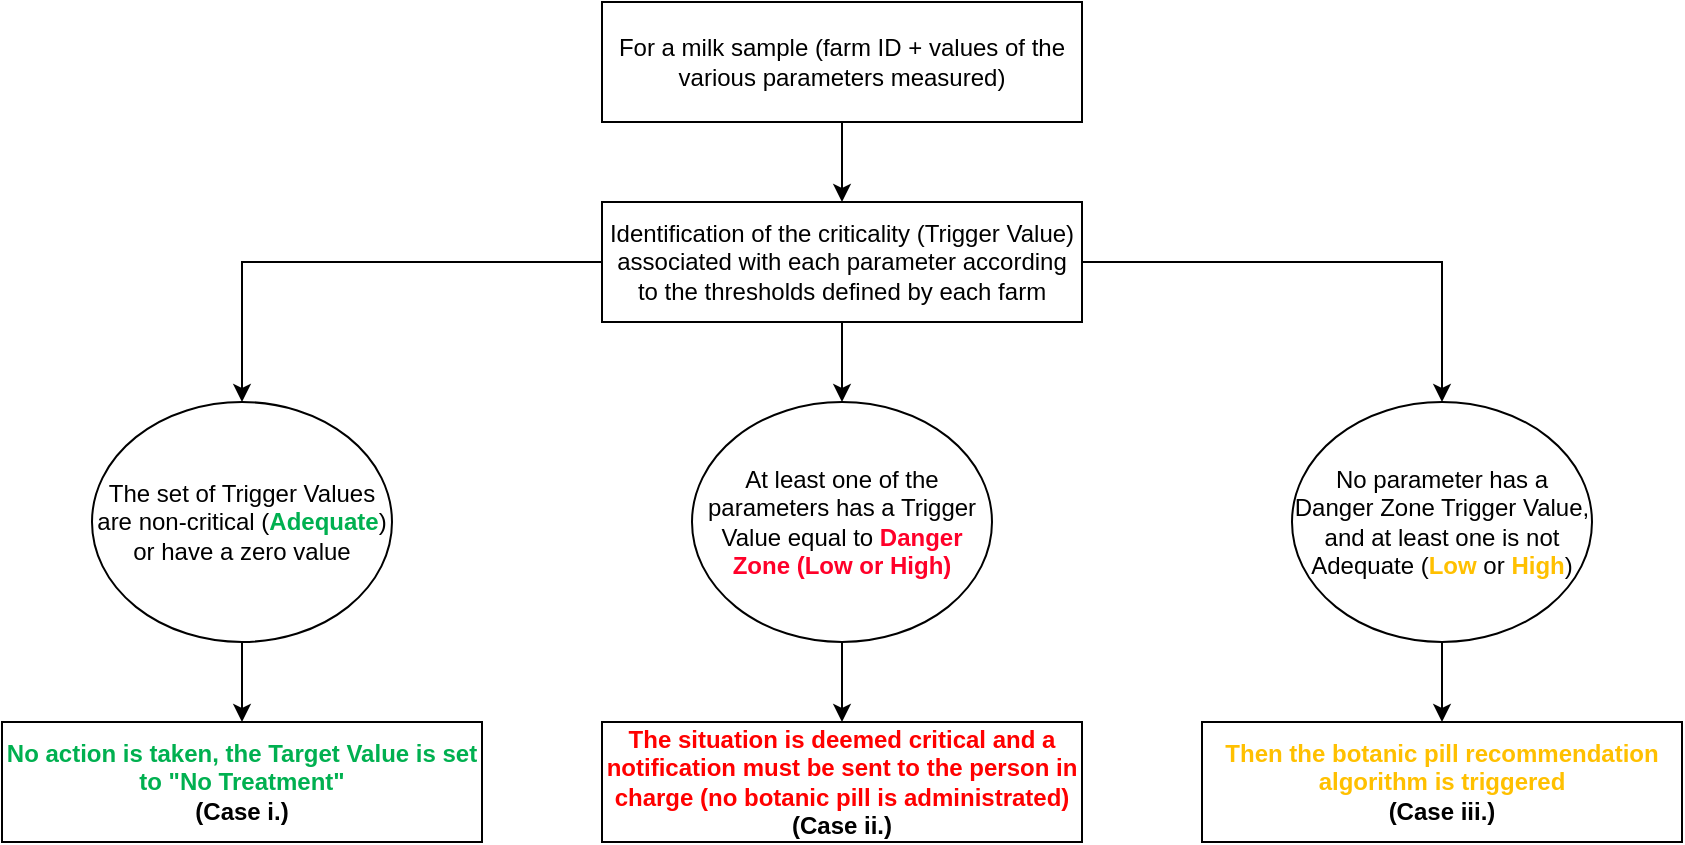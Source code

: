 <mxfile version="24.7.6">
  <diagram name="Page-1" id="-jrOg73M2zsh61xf-PO6">
    <mxGraphModel dx="1116" dy="681" grid="1" gridSize="10" guides="1" tooltips="1" connect="1" arrows="1" fold="1" page="1" pageScale="1" pageWidth="827" pageHeight="1169" math="0" shadow="0">
      <root>
        <mxCell id="0" />
        <mxCell id="1" parent="0" />
        <mxCell id="UJff8wT0SgUEgCZKrIbY-3" value="" style="edgeStyle=orthogonalEdgeStyle;rounded=0;orthogonalLoop=1;jettySize=auto;html=1;" edge="1" parent="1" source="UJff8wT0SgUEgCZKrIbY-1" target="UJff8wT0SgUEgCZKrIbY-2">
          <mxGeometry relative="1" as="geometry" />
        </mxCell>
        <mxCell id="UJff8wT0SgUEgCZKrIbY-1" value="For a milk sample (farm ID + values of the various parameters measured)" style="rounded=0;whiteSpace=wrap;html=1;" vertex="1" parent="1">
          <mxGeometry x="300" y="200" width="240" height="60" as="geometry" />
        </mxCell>
        <mxCell id="UJff8wT0SgUEgCZKrIbY-5" value="" style="edgeStyle=orthogonalEdgeStyle;rounded=0;orthogonalLoop=1;jettySize=auto;html=1;" edge="1" parent="1" source="UJff8wT0SgUEgCZKrIbY-2" target="UJff8wT0SgUEgCZKrIbY-4">
          <mxGeometry relative="1" as="geometry" />
        </mxCell>
        <mxCell id="UJff8wT0SgUEgCZKrIbY-10" style="edgeStyle=orthogonalEdgeStyle;rounded=0;orthogonalLoop=1;jettySize=auto;html=1;exitX=0;exitY=0.5;exitDx=0;exitDy=0;entryX=0.5;entryY=0;entryDx=0;entryDy=0;" edge="1" parent="1" source="UJff8wT0SgUEgCZKrIbY-2" target="UJff8wT0SgUEgCZKrIbY-6">
          <mxGeometry relative="1" as="geometry" />
        </mxCell>
        <mxCell id="UJff8wT0SgUEgCZKrIbY-12" style="edgeStyle=orthogonalEdgeStyle;rounded=0;orthogonalLoop=1;jettySize=auto;html=1;exitX=1;exitY=0.5;exitDx=0;exitDy=0;entryX=0.5;entryY=0;entryDx=0;entryDy=0;" edge="1" parent="1" source="UJff8wT0SgUEgCZKrIbY-2" target="UJff8wT0SgUEgCZKrIbY-11">
          <mxGeometry relative="1" as="geometry" />
        </mxCell>
        <mxCell id="UJff8wT0SgUEgCZKrIbY-2" value="Identification of the criticality (Trigger Value) associated with each parameter according to the thresholds defined by each farm" style="rounded=0;whiteSpace=wrap;html=1;" vertex="1" parent="1">
          <mxGeometry x="300" y="300" width="240" height="60" as="geometry" />
        </mxCell>
        <mxCell id="UJff8wT0SgUEgCZKrIbY-14" value="" style="edgeStyle=orthogonalEdgeStyle;rounded=0;orthogonalLoop=1;jettySize=auto;html=1;" edge="1" parent="1" source="UJff8wT0SgUEgCZKrIbY-4" target="UJff8wT0SgUEgCZKrIbY-13">
          <mxGeometry relative="1" as="geometry" />
        </mxCell>
        <mxCell id="UJff8wT0SgUEgCZKrIbY-4" value="At least one of the parameters has a Trigger Value equal to &lt;b&gt;&lt;font color=&quot;#ff0029&quot;&gt;Danger Zone (Low or High)&lt;/font&gt;&lt;/b&gt;" style="ellipse;whiteSpace=wrap;html=1;rounded=0;" vertex="1" parent="1">
          <mxGeometry x="345" y="400" width="150" height="120" as="geometry" />
        </mxCell>
        <mxCell id="UJff8wT0SgUEgCZKrIbY-17" style="edgeStyle=orthogonalEdgeStyle;rounded=0;orthogonalLoop=1;jettySize=auto;html=1;exitX=0.5;exitY=1;exitDx=0;exitDy=0;entryX=0.5;entryY=0;entryDx=0;entryDy=0;" edge="1" parent="1" source="UJff8wT0SgUEgCZKrIbY-6" target="UJff8wT0SgUEgCZKrIbY-15">
          <mxGeometry relative="1" as="geometry" />
        </mxCell>
        <mxCell id="UJff8wT0SgUEgCZKrIbY-6" value="The set of Trigger Values are non-critical (&lt;b&gt;&lt;font color=&quot;#00b050&quot;&gt;Adequate&lt;/font&gt;&lt;/b&gt;) or have a zero value" style="ellipse;whiteSpace=wrap;html=1;rounded=0;" vertex="1" parent="1">
          <mxGeometry x="45" y="400" width="150" height="120" as="geometry" />
        </mxCell>
        <mxCell id="UJff8wT0SgUEgCZKrIbY-18" style="edgeStyle=orthogonalEdgeStyle;rounded=0;orthogonalLoop=1;jettySize=auto;html=1;exitX=0.5;exitY=1;exitDx=0;exitDy=0;entryX=0.5;entryY=0;entryDx=0;entryDy=0;" edge="1" parent="1" source="UJff8wT0SgUEgCZKrIbY-11" target="UJff8wT0SgUEgCZKrIbY-16">
          <mxGeometry relative="1" as="geometry" />
        </mxCell>
        <mxCell id="UJff8wT0SgUEgCZKrIbY-11" value="No parameter has a Danger Zone Trigger Value, and at least one is not Adequate (&lt;b&gt;&lt;font color=&quot;#ffc000&quot;&gt;Low&lt;/font&gt;&lt;/b&gt; or &lt;b&gt;&lt;font color=&quot;#ffc000&quot;&gt;High&lt;/font&gt;&lt;/b&gt;)" style="ellipse;whiteSpace=wrap;html=1;rounded=0;" vertex="1" parent="1">
          <mxGeometry x="645" y="400" width="150" height="120" as="geometry" />
        </mxCell>
        <mxCell id="UJff8wT0SgUEgCZKrIbY-13" value="&lt;b&gt;&lt;font color=&quot;#ff0000&quot;&gt;The situation is deemed critical and a notification must be sent to the person in charge (no botanic pill is administrated)&lt;/font&gt;&lt;br&gt;(Case ii.)&lt;/b&gt;" style="whiteSpace=wrap;html=1;rounded=0;" vertex="1" parent="1">
          <mxGeometry x="300" y="560" width="240" height="60" as="geometry" />
        </mxCell>
        <mxCell id="UJff8wT0SgUEgCZKrIbY-15" value="&lt;b&gt;&lt;font color=&quot;#00b050&quot;&gt;No action is taken, the Target Value is set to &quot;No Treatment&quot;&lt;/font&gt;&lt;br&gt;(Case i.)&lt;/b&gt;" style="whiteSpace=wrap;html=1;rounded=0;" vertex="1" parent="1">
          <mxGeometry y="560" width="240" height="60" as="geometry" />
        </mxCell>
        <mxCell id="UJff8wT0SgUEgCZKrIbY-16" value="&lt;b&gt;&lt;font color=&quot;#ffc000&quot;&gt;Then the botanic pill recommendation algorithm is triggered&lt;/font&gt;&lt;br&gt;(Case iii.)&lt;/b&gt;" style="whiteSpace=wrap;html=1;rounded=0;" vertex="1" parent="1">
          <mxGeometry x="600" y="560" width="240" height="60" as="geometry" />
        </mxCell>
      </root>
    </mxGraphModel>
  </diagram>
</mxfile>

